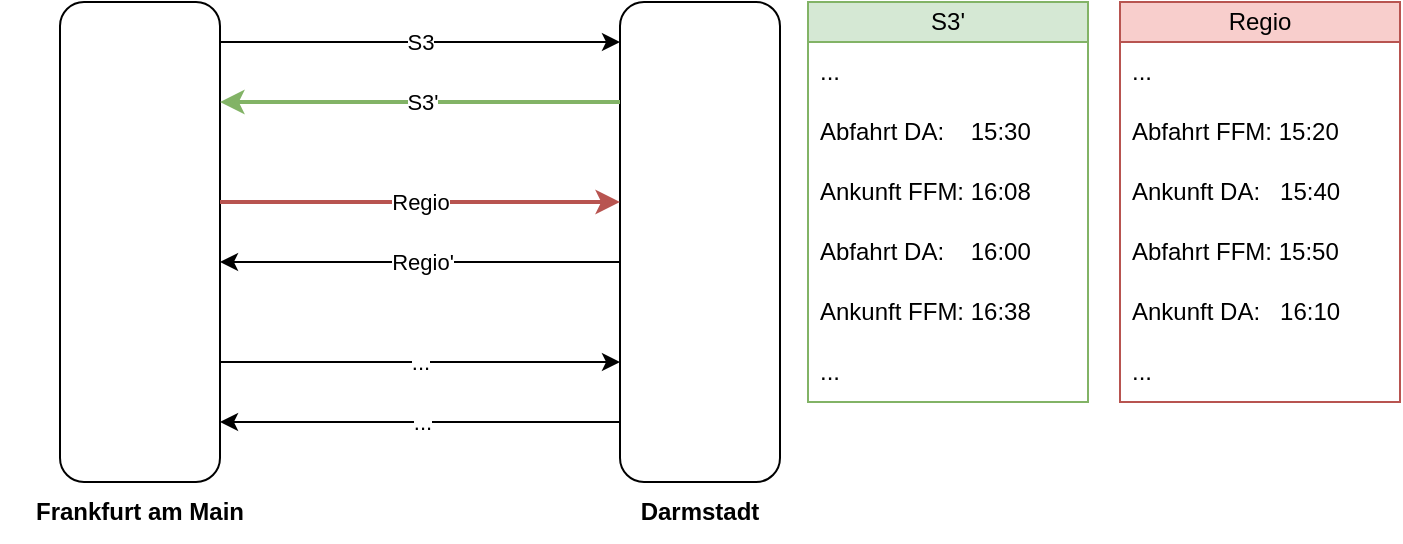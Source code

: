 <mxfile version="22.1.16" type="device">
  <diagram name="Page-1" id="j-UoMgwG-dzP83HkBL_F">
    <mxGraphModel dx="989" dy="582" grid="1" gridSize="10" guides="1" tooltips="1" connect="1" arrows="1" fold="1" page="1" pageScale="1" pageWidth="827" pageHeight="1169" math="0" shadow="0">
      <root>
        <mxCell id="0" />
        <mxCell id="1" parent="0" />
        <mxCell id="Fl9lkQWnAGOz85TQijPo-1" value="" style="rounded=1;whiteSpace=wrap;html=1;movable=0;resizable=0;rotatable=0;deletable=0;editable=0;locked=1;connectable=0;" vertex="1" parent="1">
          <mxGeometry x="40" y="40" width="80" height="240" as="geometry" />
        </mxCell>
        <mxCell id="Fl9lkQWnAGOz85TQijPo-2" value="" style="rounded=1;whiteSpace=wrap;html=1;movable=0;resizable=0;rotatable=0;deletable=0;editable=0;locked=1;connectable=0;" vertex="1" parent="1">
          <mxGeometry x="320" y="40" width="80" height="240" as="geometry" />
        </mxCell>
        <mxCell id="Fl9lkQWnAGOz85TQijPo-3" value="" style="endArrow=classic;html=1;rounded=0;fillColor=#d5e8d4;strokeColor=#82b366;strokeWidth=2;" edge="1" parent="1">
          <mxGeometry width="50" height="50" relative="1" as="geometry">
            <mxPoint x="320" y="90" as="sourcePoint" />
            <mxPoint x="120" y="90" as="targetPoint" />
          </mxGeometry>
        </mxCell>
        <mxCell id="Fl9lkQWnAGOz85TQijPo-4" value="S3&#39;" style="edgeLabel;html=1;align=center;verticalAlign=middle;resizable=0;points=[];" vertex="1" connectable="0" parent="Fl9lkQWnAGOz85TQijPo-3">
          <mxGeometry x="-0.004" relative="1" as="geometry">
            <mxPoint as="offset" />
          </mxGeometry>
        </mxCell>
        <mxCell id="Fl9lkQWnAGOz85TQijPo-5" value="" style="endArrow=classic;html=1;rounded=0;" edge="1" parent="1">
          <mxGeometry width="50" height="50" relative="1" as="geometry">
            <mxPoint x="120" y="60" as="sourcePoint" />
            <mxPoint x="320" y="60" as="targetPoint" />
          </mxGeometry>
        </mxCell>
        <mxCell id="Fl9lkQWnAGOz85TQijPo-6" value="S3" style="edgeLabel;html=1;align=center;verticalAlign=middle;resizable=0;points=[];" vertex="1" connectable="0" parent="Fl9lkQWnAGOz85TQijPo-5">
          <mxGeometry x="-0.004" relative="1" as="geometry">
            <mxPoint as="offset" />
          </mxGeometry>
        </mxCell>
        <mxCell id="Fl9lkQWnAGOz85TQijPo-12" value="Frankfurt am Main" style="text;html=1;strokeColor=none;fillColor=none;align=center;verticalAlign=middle;whiteSpace=wrap;rounded=0;fontStyle=1" vertex="1" parent="1">
          <mxGeometry x="10" y="280" width="140" height="30" as="geometry" />
        </mxCell>
        <mxCell id="Fl9lkQWnAGOz85TQijPo-13" value="" style="endArrow=classic;html=1;rounded=0;" edge="1" parent="1">
          <mxGeometry width="50" height="50" relative="1" as="geometry">
            <mxPoint x="320" y="170" as="sourcePoint" />
            <mxPoint x="120" y="170" as="targetPoint" />
          </mxGeometry>
        </mxCell>
        <mxCell id="Fl9lkQWnAGOz85TQijPo-14" value="Regio&#39;" style="edgeLabel;html=1;align=center;verticalAlign=middle;resizable=0;points=[];" vertex="1" connectable="0" parent="Fl9lkQWnAGOz85TQijPo-13">
          <mxGeometry x="-0.004" relative="1" as="geometry">
            <mxPoint as="offset" />
          </mxGeometry>
        </mxCell>
        <mxCell id="Fl9lkQWnAGOz85TQijPo-15" value="" style="endArrow=classic;html=1;rounded=0;fillColor=#f8cecc;strokeColor=#b85450;strokeWidth=2;" edge="1" parent="1">
          <mxGeometry width="50" height="50" relative="1" as="geometry">
            <mxPoint x="120" y="140" as="sourcePoint" />
            <mxPoint x="320" y="140" as="targetPoint" />
          </mxGeometry>
        </mxCell>
        <mxCell id="Fl9lkQWnAGOz85TQijPo-16" value="Regio" style="edgeLabel;html=1;align=center;verticalAlign=middle;resizable=0;points=[];" vertex="1" connectable="0" parent="Fl9lkQWnAGOz85TQijPo-15">
          <mxGeometry x="-0.004" relative="1" as="geometry">
            <mxPoint as="offset" />
          </mxGeometry>
        </mxCell>
        <mxCell id="Fl9lkQWnAGOz85TQijPo-17" value="S3&#39;" style="swimlane;fontStyle=0;childLayout=stackLayout;horizontal=1;startSize=20;horizontalStack=0;resizeParent=1;resizeParentMax=0;resizeLast=0;collapsible=1;marginBottom=0;whiteSpace=wrap;html=1;fillColor=#d5e8d4;strokeColor=#82b366;" vertex="1" parent="1">
          <mxGeometry x="414" y="40" width="140" height="200" as="geometry" />
        </mxCell>
        <mxCell id="Fl9lkQWnAGOz85TQijPo-31" value="..." style="text;strokeColor=none;fillColor=none;align=left;verticalAlign=middle;spacingLeft=4;spacingRight=4;overflow=hidden;points=[[0,0.5],[1,0.5]];portConstraint=eastwest;rotatable=0;whiteSpace=wrap;html=1;" vertex="1" parent="Fl9lkQWnAGOz85TQijPo-17">
          <mxGeometry y="20" width="140" height="30" as="geometry" />
        </mxCell>
        <mxCell id="Fl9lkQWnAGOz85TQijPo-18" value="Abfahrt DA:&amp;nbsp; &amp;nbsp; 15:30" style="text;strokeColor=none;fillColor=none;align=left;verticalAlign=middle;spacingLeft=4;spacingRight=4;overflow=hidden;points=[[0,0.5],[1,0.5]];portConstraint=eastwest;rotatable=0;whiteSpace=wrap;html=1;" vertex="1" parent="Fl9lkQWnAGOz85TQijPo-17">
          <mxGeometry y="50" width="140" height="30" as="geometry" />
        </mxCell>
        <mxCell id="Fl9lkQWnAGOz85TQijPo-19" value="Ankunft FFM: 16:08" style="text;strokeColor=none;fillColor=none;align=left;verticalAlign=middle;spacingLeft=4;spacingRight=4;overflow=hidden;points=[[0,0.5],[1,0.5]];portConstraint=eastwest;rotatable=0;whiteSpace=wrap;html=1;" vertex="1" parent="Fl9lkQWnAGOz85TQijPo-17">
          <mxGeometry y="80" width="140" height="30" as="geometry" />
        </mxCell>
        <mxCell id="Fl9lkQWnAGOz85TQijPo-20" value="Abfahrt DA:&amp;nbsp; &amp;nbsp; 16:00" style="text;strokeColor=none;fillColor=none;align=left;verticalAlign=middle;spacingLeft=4;spacingRight=4;overflow=hidden;points=[[0,0.5],[1,0.5]];portConstraint=eastwest;rotatable=0;whiteSpace=wrap;html=1;" vertex="1" parent="Fl9lkQWnAGOz85TQijPo-17">
          <mxGeometry y="110" width="140" height="30" as="geometry" />
        </mxCell>
        <mxCell id="Fl9lkQWnAGOz85TQijPo-27" value="Ankunft FFM: 16:38" style="text;strokeColor=none;fillColor=none;align=left;verticalAlign=middle;spacingLeft=4;spacingRight=4;overflow=hidden;points=[[0,0.5],[1,0.5]];portConstraint=eastwest;rotatable=0;whiteSpace=wrap;html=1;" vertex="1" parent="Fl9lkQWnAGOz85TQijPo-17">
          <mxGeometry y="140" width="140" height="30" as="geometry" />
        </mxCell>
        <mxCell id="Fl9lkQWnAGOz85TQijPo-30" value="..." style="text;strokeColor=none;fillColor=none;align=left;verticalAlign=middle;spacingLeft=4;spacingRight=4;overflow=hidden;points=[[0,0.5],[1,0.5]];portConstraint=eastwest;rotatable=0;whiteSpace=wrap;html=1;" vertex="1" parent="Fl9lkQWnAGOz85TQijPo-17">
          <mxGeometry y="170" width="140" height="30" as="geometry" />
        </mxCell>
        <mxCell id="Fl9lkQWnAGOz85TQijPo-21" value="Darmstadt" style="text;html=1;strokeColor=none;fillColor=none;align=center;verticalAlign=middle;whiteSpace=wrap;rounded=0;fontStyle=1" vertex="1" parent="1">
          <mxGeometry x="290" y="280" width="140" height="30" as="geometry" />
        </mxCell>
        <mxCell id="Fl9lkQWnAGOz85TQijPo-32" value="" style="endArrow=classic;html=1;rounded=0;" edge="1" parent="1">
          <mxGeometry width="50" height="50" relative="1" as="geometry">
            <mxPoint x="320" y="250" as="sourcePoint" />
            <mxPoint x="120" y="250" as="targetPoint" />
          </mxGeometry>
        </mxCell>
        <mxCell id="Fl9lkQWnAGOz85TQijPo-33" value="..." style="edgeLabel;html=1;align=center;verticalAlign=middle;resizable=0;points=[];" vertex="1" connectable="0" parent="Fl9lkQWnAGOz85TQijPo-32">
          <mxGeometry x="-0.004" relative="1" as="geometry">
            <mxPoint as="offset" />
          </mxGeometry>
        </mxCell>
        <mxCell id="Fl9lkQWnAGOz85TQijPo-34" value="" style="endArrow=classic;html=1;rounded=0;" edge="1" parent="1">
          <mxGeometry width="50" height="50" relative="1" as="geometry">
            <mxPoint x="120" y="220" as="sourcePoint" />
            <mxPoint x="320" y="220" as="targetPoint" />
          </mxGeometry>
        </mxCell>
        <mxCell id="Fl9lkQWnAGOz85TQijPo-35" value="..." style="edgeLabel;html=1;align=center;verticalAlign=middle;resizable=0;points=[];" vertex="1" connectable="0" parent="Fl9lkQWnAGOz85TQijPo-34">
          <mxGeometry x="-0.004" relative="1" as="geometry">
            <mxPoint as="offset" />
          </mxGeometry>
        </mxCell>
        <mxCell id="Fl9lkQWnAGOz85TQijPo-36" value="Regio" style="swimlane;fontStyle=0;childLayout=stackLayout;horizontal=1;startSize=20;horizontalStack=0;resizeParent=1;resizeParentMax=0;resizeLast=0;collapsible=1;marginBottom=0;whiteSpace=wrap;html=1;fillColor=#f8cecc;strokeColor=#b85450;" vertex="1" parent="1">
          <mxGeometry x="570" y="40" width="140" height="200" as="geometry" />
        </mxCell>
        <mxCell id="Fl9lkQWnAGOz85TQijPo-37" value="..." style="text;strokeColor=none;fillColor=none;align=left;verticalAlign=middle;spacingLeft=4;spacingRight=4;overflow=hidden;points=[[0,0.5],[1,0.5]];portConstraint=eastwest;rotatable=0;whiteSpace=wrap;html=1;" vertex="1" parent="Fl9lkQWnAGOz85TQijPo-36">
          <mxGeometry y="20" width="140" height="30" as="geometry" />
        </mxCell>
        <mxCell id="Fl9lkQWnAGOz85TQijPo-38" value="Abfahrt FFM: 15:20" style="text;strokeColor=none;fillColor=none;align=left;verticalAlign=middle;spacingLeft=4;spacingRight=4;overflow=hidden;points=[[0,0.5],[1,0.5]];portConstraint=eastwest;rotatable=0;whiteSpace=wrap;html=1;" vertex="1" parent="Fl9lkQWnAGOz85TQijPo-36">
          <mxGeometry y="50" width="140" height="30" as="geometry" />
        </mxCell>
        <mxCell id="Fl9lkQWnAGOz85TQijPo-39" value="Ankunft DA:&amp;nbsp; &amp;nbsp;15:40" style="text;strokeColor=none;fillColor=none;align=left;verticalAlign=middle;spacingLeft=4;spacingRight=4;overflow=hidden;points=[[0,0.5],[1,0.5]];portConstraint=eastwest;rotatable=0;whiteSpace=wrap;html=1;" vertex="1" parent="Fl9lkQWnAGOz85TQijPo-36">
          <mxGeometry y="80" width="140" height="30" as="geometry" />
        </mxCell>
        <mxCell id="Fl9lkQWnAGOz85TQijPo-40" value="Abfahrt&amp;nbsp;FFM: 15:50" style="text;strokeColor=none;fillColor=none;align=left;verticalAlign=middle;spacingLeft=4;spacingRight=4;overflow=hidden;points=[[0,0.5],[1,0.5]];portConstraint=eastwest;rotatable=0;whiteSpace=wrap;html=1;" vertex="1" parent="Fl9lkQWnAGOz85TQijPo-36">
          <mxGeometry y="110" width="140" height="30" as="geometry" />
        </mxCell>
        <mxCell id="Fl9lkQWnAGOz85TQijPo-41" value="Ankunft DA:&amp;nbsp; &amp;nbsp;16:10" style="text;strokeColor=none;fillColor=none;align=left;verticalAlign=middle;spacingLeft=4;spacingRight=4;overflow=hidden;points=[[0,0.5],[1,0.5]];portConstraint=eastwest;rotatable=0;whiteSpace=wrap;html=1;" vertex="1" parent="Fl9lkQWnAGOz85TQijPo-36">
          <mxGeometry y="140" width="140" height="30" as="geometry" />
        </mxCell>
        <mxCell id="Fl9lkQWnAGOz85TQijPo-42" value="..." style="text;strokeColor=none;fillColor=none;align=left;verticalAlign=middle;spacingLeft=4;spacingRight=4;overflow=hidden;points=[[0,0.5],[1,0.5]];portConstraint=eastwest;rotatable=0;whiteSpace=wrap;html=1;" vertex="1" parent="Fl9lkQWnAGOz85TQijPo-36">
          <mxGeometry y="170" width="140" height="30" as="geometry" />
        </mxCell>
      </root>
    </mxGraphModel>
  </diagram>
</mxfile>
